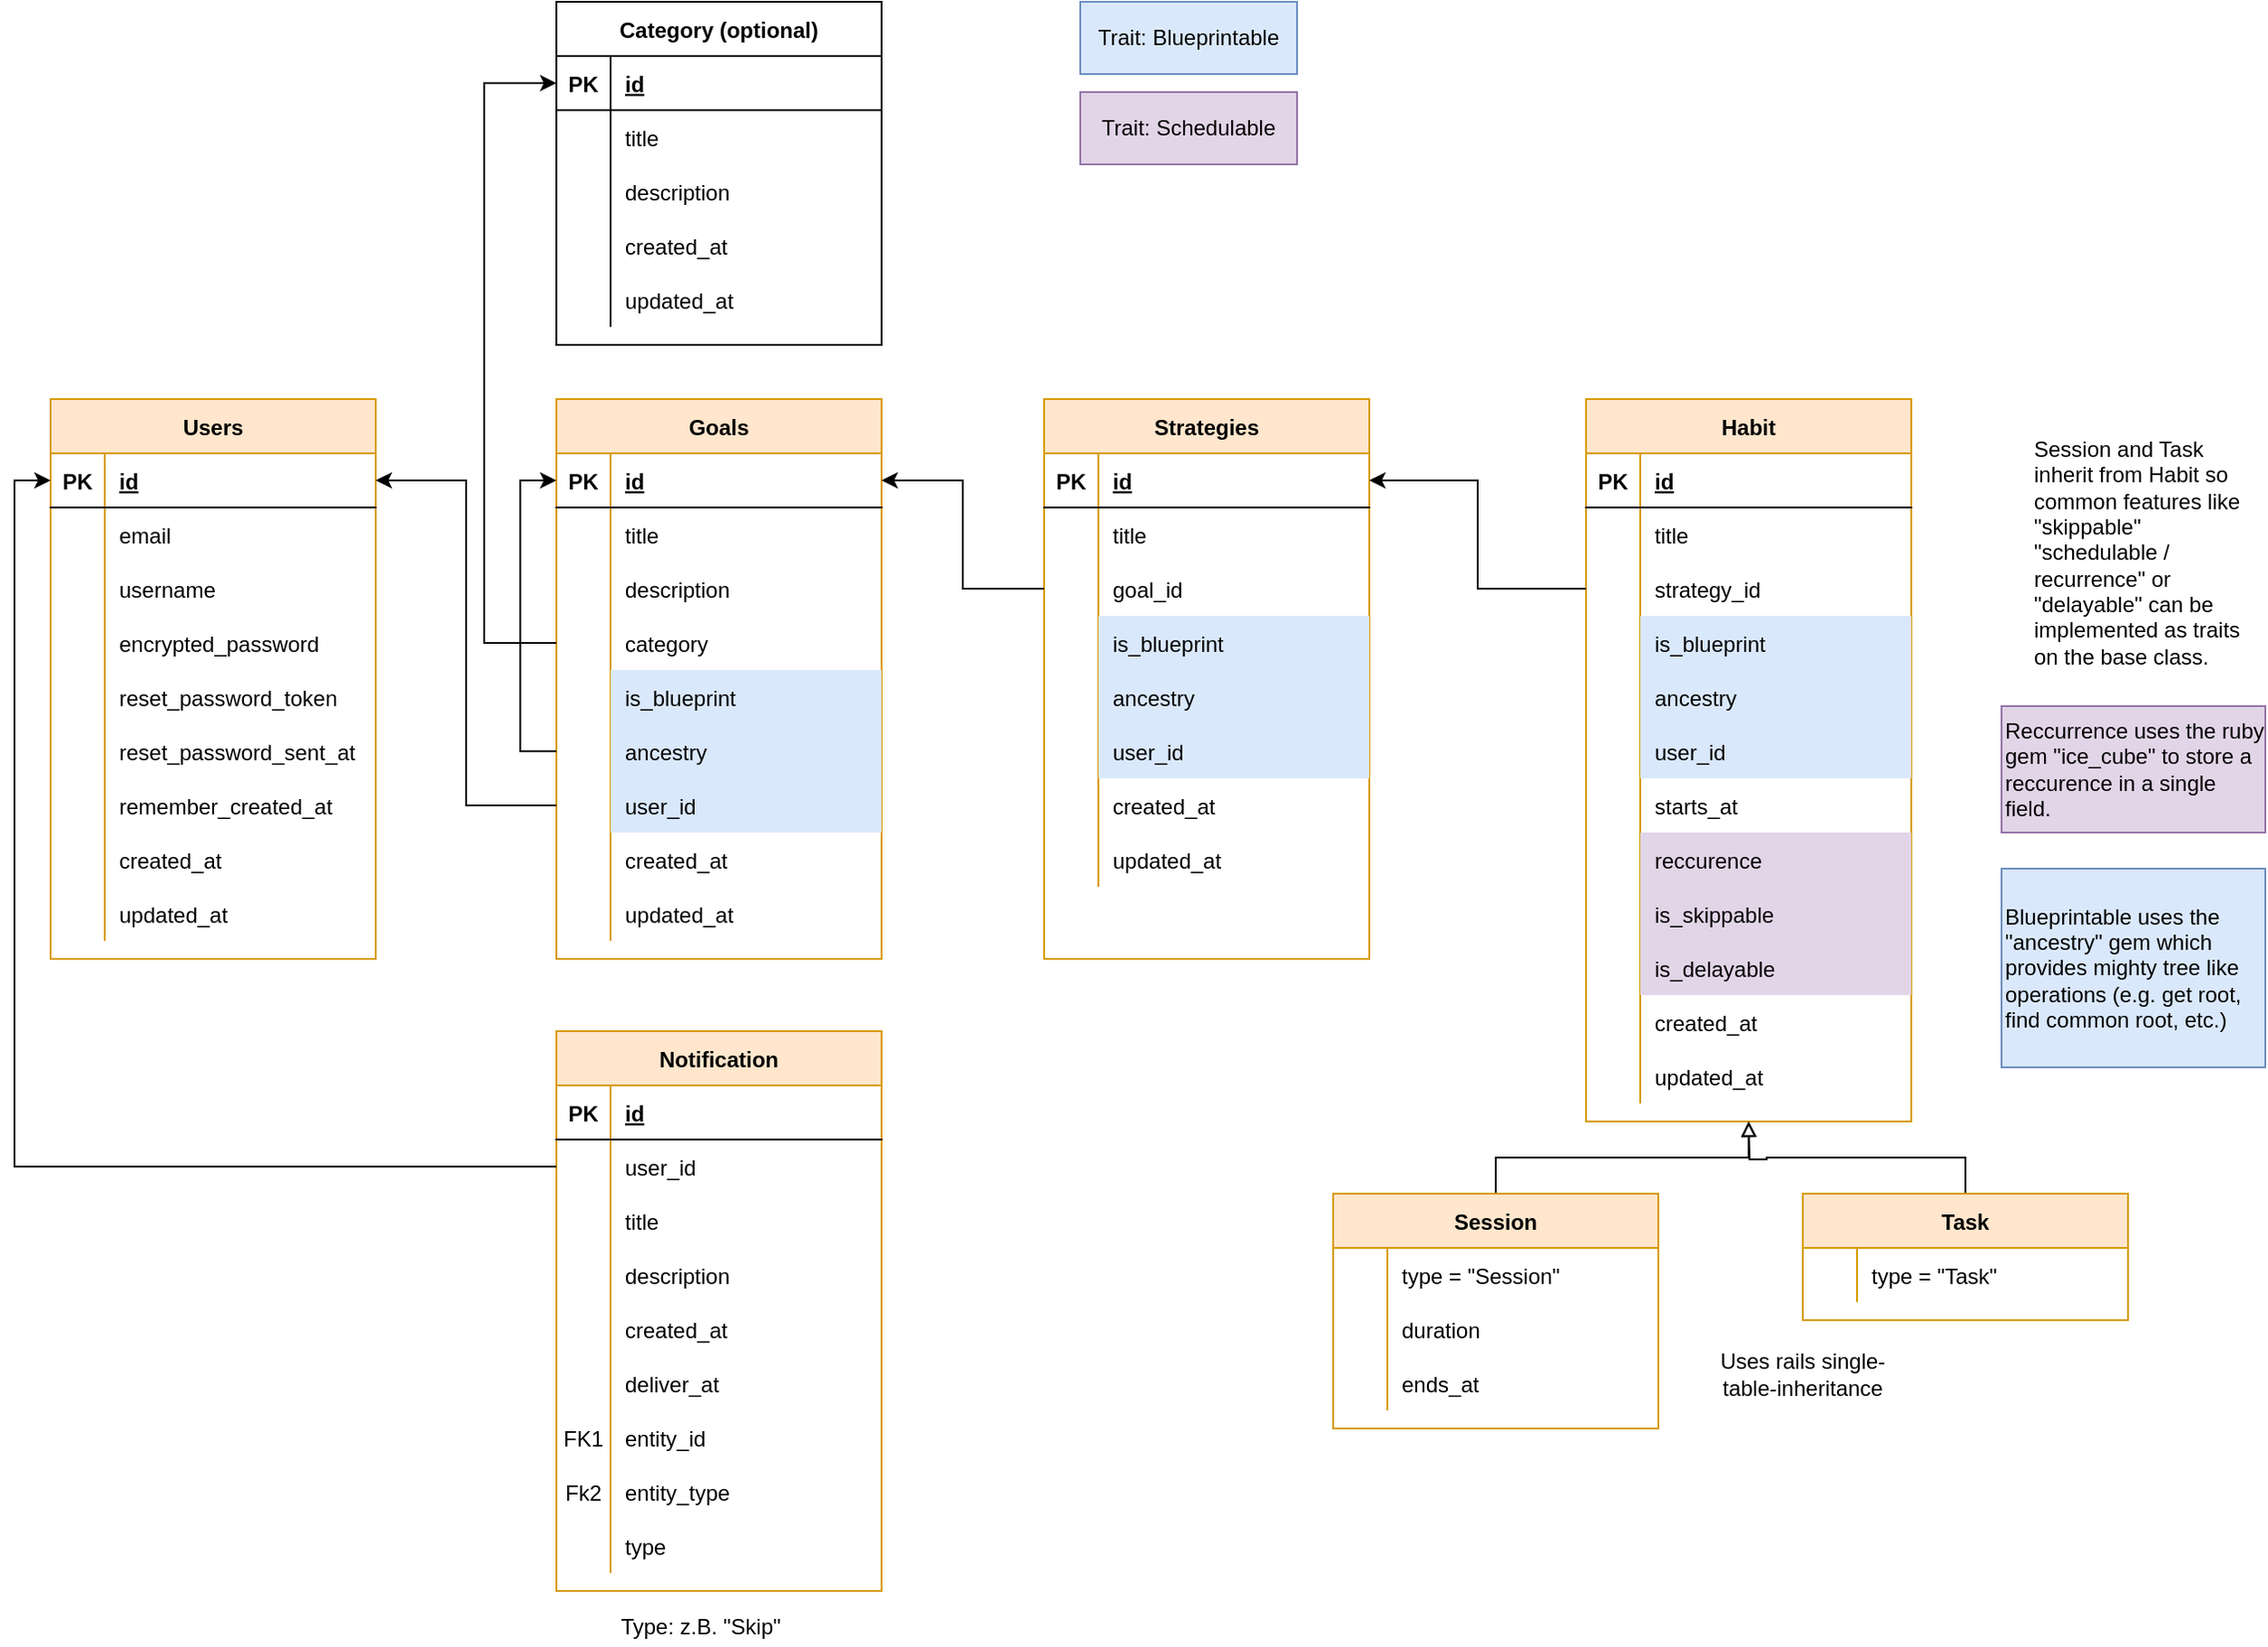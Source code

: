 <mxfile version="14.5.1" type="device"><diagram id="iod7akHwvHSzv4q-Z54l" name="Seite-1"><mxGraphModel dx="1310" dy="2136" grid="1" gridSize="10" guides="1" tooltips="1" connect="1" arrows="1" fold="1" page="1" pageScale="1" pageWidth="827" pageHeight="1169" math="0" shadow="0"><root><mxCell id="0"/><mxCell id="1" parent="0"/><mxCell id="cI2ZwkIICjgmsvH1FSpm-2" value="Users" style="shape=table;startSize=30;container=1;collapsible=1;childLayout=tableLayout;fixedRows=1;rowLines=0;fontStyle=1;align=center;resizeLast=1;fillColor=#ffe6cc;strokeColor=#d79b00;" parent="1" vertex="1"><mxGeometry x="80" y="160" width="180" height="310" as="geometry"/></mxCell><mxCell id="cI2ZwkIICjgmsvH1FSpm-3" value="" style="shape=partialRectangle;collapsible=0;dropTarget=0;pointerEvents=0;fillColor=none;top=0;left=0;bottom=1;right=0;points=[[0,0.5],[1,0.5]];portConstraint=eastwest;" parent="cI2ZwkIICjgmsvH1FSpm-2" vertex="1"><mxGeometry y="30" width="180" height="30" as="geometry"/></mxCell><mxCell id="cI2ZwkIICjgmsvH1FSpm-4" value="PK" style="shape=partialRectangle;connectable=0;fillColor=none;top=0;left=0;bottom=0;right=0;fontStyle=1;overflow=hidden;" parent="cI2ZwkIICjgmsvH1FSpm-3" vertex="1"><mxGeometry width="30" height="30" as="geometry"/></mxCell><mxCell id="cI2ZwkIICjgmsvH1FSpm-5" value="id" style="shape=partialRectangle;connectable=0;fillColor=none;top=0;left=0;bottom=0;right=0;align=left;spacingLeft=6;fontStyle=5;overflow=hidden;" parent="cI2ZwkIICjgmsvH1FSpm-3" vertex="1"><mxGeometry x="30" width="150" height="30" as="geometry"/></mxCell><mxCell id="cI2ZwkIICjgmsvH1FSpm-6" value="" style="shape=partialRectangle;collapsible=0;dropTarget=0;pointerEvents=0;fillColor=none;top=0;left=0;bottom=0;right=0;points=[[0,0.5],[1,0.5]];portConstraint=eastwest;" parent="cI2ZwkIICjgmsvH1FSpm-2" vertex="1"><mxGeometry y="60" width="180" height="30" as="geometry"/></mxCell><mxCell id="cI2ZwkIICjgmsvH1FSpm-7" value="" style="shape=partialRectangle;connectable=0;fillColor=none;top=0;left=0;bottom=0;right=0;editable=1;overflow=hidden;" parent="cI2ZwkIICjgmsvH1FSpm-6" vertex="1"><mxGeometry width="30" height="30" as="geometry"/></mxCell><mxCell id="cI2ZwkIICjgmsvH1FSpm-8" value="email" style="shape=partialRectangle;connectable=0;fillColor=none;top=0;left=0;bottom=0;right=0;align=left;spacingLeft=6;overflow=hidden;" parent="cI2ZwkIICjgmsvH1FSpm-6" vertex="1"><mxGeometry x="30" width="150" height="30" as="geometry"/></mxCell><mxCell id="WAV9Lztf5hKjZB7Wc6Pn-4" value="" style="shape=partialRectangle;collapsible=0;dropTarget=0;pointerEvents=0;fillColor=none;top=0;left=0;bottom=0;right=0;points=[[0,0.5],[1,0.5]];portConstraint=eastwest;" vertex="1" parent="cI2ZwkIICjgmsvH1FSpm-2"><mxGeometry y="90" width="180" height="30" as="geometry"/></mxCell><mxCell id="WAV9Lztf5hKjZB7Wc6Pn-5" value="" style="shape=partialRectangle;connectable=0;fillColor=none;top=0;left=0;bottom=0;right=0;editable=1;overflow=hidden;" vertex="1" parent="WAV9Lztf5hKjZB7Wc6Pn-4"><mxGeometry width="30" height="30" as="geometry"/></mxCell><mxCell id="WAV9Lztf5hKjZB7Wc6Pn-6" value="username" style="shape=partialRectangle;connectable=0;fillColor=none;top=0;left=0;bottom=0;right=0;align=left;spacingLeft=6;overflow=hidden;" vertex="1" parent="WAV9Lztf5hKjZB7Wc6Pn-4"><mxGeometry x="30" width="150" height="30" as="geometry"/></mxCell><mxCell id="cI2ZwkIICjgmsvH1FSpm-9" value="" style="shape=partialRectangle;collapsible=0;dropTarget=0;pointerEvents=0;fillColor=none;top=0;left=0;bottom=0;right=0;points=[[0,0.5],[1,0.5]];portConstraint=eastwest;" parent="cI2ZwkIICjgmsvH1FSpm-2" vertex="1"><mxGeometry y="120" width="180" height="30" as="geometry"/></mxCell><mxCell id="cI2ZwkIICjgmsvH1FSpm-10" value="" style="shape=partialRectangle;connectable=0;fillColor=none;top=0;left=0;bottom=0;right=0;editable=1;overflow=hidden;" parent="cI2ZwkIICjgmsvH1FSpm-9" vertex="1"><mxGeometry width="30" height="30" as="geometry"/></mxCell><mxCell id="cI2ZwkIICjgmsvH1FSpm-11" value="encrypted_password" style="shape=partialRectangle;connectable=0;fillColor=none;top=0;left=0;bottom=0;right=0;align=left;spacingLeft=6;overflow=hidden;" parent="cI2ZwkIICjgmsvH1FSpm-9" vertex="1"><mxGeometry x="30" width="150" height="30" as="geometry"/></mxCell><mxCell id="cI2ZwkIICjgmsvH1FSpm-12" value="" style="shape=partialRectangle;collapsible=0;dropTarget=0;pointerEvents=0;fillColor=none;top=0;left=0;bottom=0;right=0;points=[[0,0.5],[1,0.5]];portConstraint=eastwest;" parent="cI2ZwkIICjgmsvH1FSpm-2" vertex="1"><mxGeometry y="150" width="180" height="30" as="geometry"/></mxCell><mxCell id="cI2ZwkIICjgmsvH1FSpm-13" value="" style="shape=partialRectangle;connectable=0;fillColor=none;top=0;left=0;bottom=0;right=0;editable=1;overflow=hidden;" parent="cI2ZwkIICjgmsvH1FSpm-12" vertex="1"><mxGeometry width="30" height="30" as="geometry"/></mxCell><mxCell id="cI2ZwkIICjgmsvH1FSpm-14" value="reset_password_token" style="shape=partialRectangle;connectable=0;fillColor=none;top=0;left=0;bottom=0;right=0;align=left;spacingLeft=6;overflow=hidden;" parent="cI2ZwkIICjgmsvH1FSpm-12" vertex="1"><mxGeometry x="30" width="150" height="30" as="geometry"/></mxCell><mxCell id="cI2ZwkIICjgmsvH1FSpm-15" value="" style="shape=partialRectangle;collapsible=0;dropTarget=0;pointerEvents=0;fillColor=none;top=0;left=0;bottom=0;right=0;points=[[0,0.5],[1,0.5]];portConstraint=eastwest;" parent="cI2ZwkIICjgmsvH1FSpm-2" vertex="1"><mxGeometry y="180" width="180" height="30" as="geometry"/></mxCell><mxCell id="cI2ZwkIICjgmsvH1FSpm-16" value="" style="shape=partialRectangle;connectable=0;fillColor=none;top=0;left=0;bottom=0;right=0;editable=1;overflow=hidden;" parent="cI2ZwkIICjgmsvH1FSpm-15" vertex="1"><mxGeometry width="30" height="30" as="geometry"/></mxCell><mxCell id="cI2ZwkIICjgmsvH1FSpm-17" value="reset_password_sent_at" style="shape=partialRectangle;connectable=0;fillColor=none;top=0;left=0;bottom=0;right=0;align=left;spacingLeft=6;overflow=hidden;" parent="cI2ZwkIICjgmsvH1FSpm-15" vertex="1"><mxGeometry x="30" width="150" height="30" as="geometry"/></mxCell><mxCell id="cI2ZwkIICjgmsvH1FSpm-18" value="" style="shape=partialRectangle;collapsible=0;dropTarget=0;pointerEvents=0;fillColor=none;top=0;left=0;bottom=0;right=0;points=[[0,0.5],[1,0.5]];portConstraint=eastwest;" parent="cI2ZwkIICjgmsvH1FSpm-2" vertex="1"><mxGeometry y="210" width="180" height="30" as="geometry"/></mxCell><mxCell id="cI2ZwkIICjgmsvH1FSpm-19" value="" style="shape=partialRectangle;connectable=0;fillColor=none;top=0;left=0;bottom=0;right=0;editable=1;overflow=hidden;" parent="cI2ZwkIICjgmsvH1FSpm-18" vertex="1"><mxGeometry width="30" height="30" as="geometry"/></mxCell><mxCell id="cI2ZwkIICjgmsvH1FSpm-20" value="remember_created_at" style="shape=partialRectangle;connectable=0;fillColor=none;top=0;left=0;bottom=0;right=0;align=left;spacingLeft=6;overflow=hidden;" parent="cI2ZwkIICjgmsvH1FSpm-18" vertex="1"><mxGeometry x="30" width="150" height="30" as="geometry"/></mxCell><mxCell id="cI2ZwkIICjgmsvH1FSpm-21" value="" style="shape=partialRectangle;collapsible=0;dropTarget=0;pointerEvents=0;fillColor=none;top=0;left=0;bottom=0;right=0;points=[[0,0.5],[1,0.5]];portConstraint=eastwest;" parent="cI2ZwkIICjgmsvH1FSpm-2" vertex="1"><mxGeometry y="240" width="180" height="30" as="geometry"/></mxCell><mxCell id="cI2ZwkIICjgmsvH1FSpm-22" value="" style="shape=partialRectangle;connectable=0;fillColor=none;top=0;left=0;bottom=0;right=0;editable=1;overflow=hidden;" parent="cI2ZwkIICjgmsvH1FSpm-21" vertex="1"><mxGeometry width="30" height="30" as="geometry"/></mxCell><mxCell id="cI2ZwkIICjgmsvH1FSpm-23" value="created_at" style="shape=partialRectangle;connectable=0;fillColor=none;top=0;left=0;bottom=0;right=0;align=left;spacingLeft=6;overflow=hidden;" parent="cI2ZwkIICjgmsvH1FSpm-21" vertex="1"><mxGeometry x="30" width="150" height="30" as="geometry"/></mxCell><mxCell id="cI2ZwkIICjgmsvH1FSpm-24" value="" style="shape=partialRectangle;collapsible=0;dropTarget=0;pointerEvents=0;fillColor=none;top=0;left=0;bottom=0;right=0;points=[[0,0.5],[1,0.5]];portConstraint=eastwest;" parent="cI2ZwkIICjgmsvH1FSpm-2" vertex="1"><mxGeometry y="270" width="180" height="30" as="geometry"/></mxCell><mxCell id="cI2ZwkIICjgmsvH1FSpm-25" value="" style="shape=partialRectangle;connectable=0;fillColor=none;top=0;left=0;bottom=0;right=0;editable=1;overflow=hidden;" parent="cI2ZwkIICjgmsvH1FSpm-24" vertex="1"><mxGeometry width="30" height="30" as="geometry"/></mxCell><mxCell id="cI2ZwkIICjgmsvH1FSpm-26" value="updated_at" style="shape=partialRectangle;connectable=0;fillColor=none;top=0;left=0;bottom=0;right=0;align=left;spacingLeft=6;overflow=hidden;" parent="cI2ZwkIICjgmsvH1FSpm-24" vertex="1"><mxGeometry x="30" width="150" height="30" as="geometry"/></mxCell><mxCell id="cI2ZwkIICjgmsvH1FSpm-27" value="Goals" style="shape=table;startSize=30;container=1;collapsible=1;childLayout=tableLayout;fixedRows=1;rowLines=0;fontStyle=1;align=center;resizeLast=1;fillColor=#ffe6cc;strokeColor=#d79b00;" parent="1" vertex="1"><mxGeometry x="360" y="160" width="180" height="310" as="geometry"/></mxCell><mxCell id="cI2ZwkIICjgmsvH1FSpm-28" value="" style="shape=partialRectangle;collapsible=0;dropTarget=0;pointerEvents=0;fillColor=none;top=0;left=0;bottom=1;right=0;points=[[0,0.5],[1,0.5]];portConstraint=eastwest;" parent="cI2ZwkIICjgmsvH1FSpm-27" vertex="1"><mxGeometry y="30" width="180" height="30" as="geometry"/></mxCell><mxCell id="cI2ZwkIICjgmsvH1FSpm-29" value="PK" style="shape=partialRectangle;connectable=0;fillColor=none;top=0;left=0;bottom=0;right=0;fontStyle=1;overflow=hidden;" parent="cI2ZwkIICjgmsvH1FSpm-28" vertex="1"><mxGeometry width="30" height="30" as="geometry"/></mxCell><mxCell id="cI2ZwkIICjgmsvH1FSpm-30" value="id" style="shape=partialRectangle;connectable=0;fillColor=none;top=0;left=0;bottom=0;right=0;align=left;spacingLeft=6;fontStyle=5;overflow=hidden;" parent="cI2ZwkIICjgmsvH1FSpm-28" vertex="1"><mxGeometry x="30" width="150" height="30" as="geometry"/></mxCell><mxCell id="cI2ZwkIICjgmsvH1FSpm-31" value="" style="shape=partialRectangle;collapsible=0;dropTarget=0;pointerEvents=0;fillColor=none;top=0;left=0;bottom=0;right=0;points=[[0,0.5],[1,0.5]];portConstraint=eastwest;" parent="cI2ZwkIICjgmsvH1FSpm-27" vertex="1"><mxGeometry y="60" width="180" height="30" as="geometry"/></mxCell><mxCell id="cI2ZwkIICjgmsvH1FSpm-32" value="" style="shape=partialRectangle;connectable=0;fillColor=none;top=0;left=0;bottom=0;right=0;editable=1;overflow=hidden;" parent="cI2ZwkIICjgmsvH1FSpm-31" vertex="1"><mxGeometry width="30" height="30" as="geometry"/></mxCell><mxCell id="cI2ZwkIICjgmsvH1FSpm-33" value="title" style="shape=partialRectangle;connectable=0;fillColor=none;top=0;left=0;bottom=0;right=0;align=left;spacingLeft=6;overflow=hidden;" parent="cI2ZwkIICjgmsvH1FSpm-31" vertex="1"><mxGeometry x="30" width="150" height="30" as="geometry"/></mxCell><mxCell id="cI2ZwkIICjgmsvH1FSpm-34" value="" style="shape=partialRectangle;collapsible=0;dropTarget=0;pointerEvents=0;fillColor=none;top=0;left=0;bottom=0;right=0;points=[[0,0.5],[1,0.5]];portConstraint=eastwest;" parent="cI2ZwkIICjgmsvH1FSpm-27" vertex="1"><mxGeometry y="90" width="180" height="30" as="geometry"/></mxCell><mxCell id="cI2ZwkIICjgmsvH1FSpm-35" value="" style="shape=partialRectangle;connectable=0;fillColor=none;top=0;left=0;bottom=0;right=0;editable=1;overflow=hidden;" parent="cI2ZwkIICjgmsvH1FSpm-34" vertex="1"><mxGeometry width="30" height="30" as="geometry"/></mxCell><mxCell id="cI2ZwkIICjgmsvH1FSpm-36" value="description" style="shape=partialRectangle;connectable=0;fillColor=none;top=0;left=0;bottom=0;right=0;align=left;spacingLeft=6;overflow=hidden;" parent="cI2ZwkIICjgmsvH1FSpm-34" vertex="1"><mxGeometry x="30" width="150" height="30" as="geometry"/></mxCell><mxCell id="cI2ZwkIICjgmsvH1FSpm-37" value="" style="shape=partialRectangle;collapsible=0;dropTarget=0;pointerEvents=0;fillColor=none;top=0;left=0;bottom=0;right=0;points=[[0,0.5],[1,0.5]];portConstraint=eastwest;" parent="cI2ZwkIICjgmsvH1FSpm-27" vertex="1"><mxGeometry y="120" width="180" height="30" as="geometry"/></mxCell><mxCell id="cI2ZwkIICjgmsvH1FSpm-38" value="" style="shape=partialRectangle;connectable=0;fillColor=none;top=0;left=0;bottom=0;right=0;editable=1;overflow=hidden;" parent="cI2ZwkIICjgmsvH1FSpm-37" vertex="1"><mxGeometry width="30" height="30" as="geometry"/></mxCell><mxCell id="cI2ZwkIICjgmsvH1FSpm-39" value="category" style="shape=partialRectangle;connectable=0;fillColor=none;top=0;left=0;bottom=0;right=0;align=left;spacingLeft=6;overflow=hidden;" parent="cI2ZwkIICjgmsvH1FSpm-37" vertex="1"><mxGeometry x="30" width="150" height="30" as="geometry"/></mxCell><mxCell id="WAV9Lztf5hKjZB7Wc6Pn-42" value="" style="shape=partialRectangle;collapsible=0;dropTarget=0;pointerEvents=0;fillColor=none;top=0;left=0;bottom=0;right=0;points=[[0,0.5],[1,0.5]];portConstraint=eastwest;" vertex="1" parent="cI2ZwkIICjgmsvH1FSpm-27"><mxGeometry y="150" width="180" height="30" as="geometry"/></mxCell><mxCell id="WAV9Lztf5hKjZB7Wc6Pn-43" value="" style="shape=partialRectangle;connectable=0;fillColor=none;top=0;left=0;bottom=0;right=0;editable=1;overflow=hidden;" vertex="1" parent="WAV9Lztf5hKjZB7Wc6Pn-42"><mxGeometry width="30" height="30" as="geometry"/></mxCell><mxCell id="WAV9Lztf5hKjZB7Wc6Pn-44" value="is_blueprint" style="shape=partialRectangle;connectable=0;fillColor=#dae8fc;top=0;left=0;bottom=0;right=0;align=left;spacingLeft=6;overflow=hidden;strokeColor=#6c8ebf;" vertex="1" parent="WAV9Lztf5hKjZB7Wc6Pn-42"><mxGeometry x="30" width="150" height="30" as="geometry"/></mxCell><mxCell id="WAV9Lztf5hKjZB7Wc6Pn-80" style="edgeStyle=orthogonalEdgeStyle;rounded=0;orthogonalLoop=1;jettySize=auto;html=1;exitX=0;exitY=0.5;exitDx=0;exitDy=0;entryX=0;entryY=0.5;entryDx=0;entryDy=0;" edge="1" parent="cI2ZwkIICjgmsvH1FSpm-27" source="WAV9Lztf5hKjZB7Wc6Pn-35" target="cI2ZwkIICjgmsvH1FSpm-28"><mxGeometry relative="1" as="geometry"/></mxCell><mxCell id="WAV9Lztf5hKjZB7Wc6Pn-35" value="" style="shape=partialRectangle;collapsible=0;dropTarget=0;pointerEvents=0;fillColor=none;top=0;left=0;bottom=0;right=0;points=[[0,0.5],[1,0.5]];portConstraint=eastwest;" vertex="1" parent="cI2ZwkIICjgmsvH1FSpm-27"><mxGeometry y="180" width="180" height="30" as="geometry"/></mxCell><mxCell id="WAV9Lztf5hKjZB7Wc6Pn-36" value="" style="shape=partialRectangle;connectable=0;fillColor=none;top=0;left=0;bottom=0;right=0;editable=1;overflow=hidden;" vertex="1" parent="WAV9Lztf5hKjZB7Wc6Pn-35"><mxGeometry width="30" height="30" as="geometry"/></mxCell><mxCell id="WAV9Lztf5hKjZB7Wc6Pn-37" value="ancestry" style="shape=partialRectangle;connectable=0;fillColor=#dae8fc;top=0;left=0;bottom=0;right=0;align=left;spacingLeft=6;overflow=hidden;strokeColor=#6c8ebf;" vertex="1" parent="WAV9Lztf5hKjZB7Wc6Pn-35"><mxGeometry x="30" width="150" height="30" as="geometry"/></mxCell><mxCell id="WAV9Lztf5hKjZB7Wc6Pn-38" value="" style="shape=partialRectangle;collapsible=0;dropTarget=0;pointerEvents=0;fillColor=none;top=0;left=0;bottom=0;right=0;points=[[0,0.5],[1,0.5]];portConstraint=eastwest;" vertex="1" parent="cI2ZwkIICjgmsvH1FSpm-27"><mxGeometry y="210" width="180" height="30" as="geometry"/></mxCell><mxCell id="WAV9Lztf5hKjZB7Wc6Pn-39" value="" style="shape=partialRectangle;connectable=0;fillColor=none;top=0;left=0;bottom=0;right=0;editable=1;overflow=hidden;" vertex="1" parent="WAV9Lztf5hKjZB7Wc6Pn-38"><mxGeometry width="30" height="30" as="geometry"/></mxCell><mxCell id="WAV9Lztf5hKjZB7Wc6Pn-40" value="user_id" style="shape=partialRectangle;connectable=0;fillColor=#dae8fc;top=0;left=0;bottom=0;right=0;align=left;spacingLeft=6;overflow=hidden;strokeColor=#6c8ebf;" vertex="1" parent="WAV9Lztf5hKjZB7Wc6Pn-38"><mxGeometry x="30" width="150" height="30" as="geometry"/></mxCell><mxCell id="WAV9Lztf5hKjZB7Wc6Pn-45" value="" style="shape=partialRectangle;collapsible=0;dropTarget=0;pointerEvents=0;fillColor=none;top=0;left=0;bottom=0;right=0;points=[[0,0.5],[1,0.5]];portConstraint=eastwest;" vertex="1" parent="cI2ZwkIICjgmsvH1FSpm-27"><mxGeometry y="240" width="180" height="30" as="geometry"/></mxCell><mxCell id="WAV9Lztf5hKjZB7Wc6Pn-46" value="" style="shape=partialRectangle;connectable=0;fillColor=none;top=0;left=0;bottom=0;right=0;editable=1;overflow=hidden;" vertex="1" parent="WAV9Lztf5hKjZB7Wc6Pn-45"><mxGeometry width="30" height="30" as="geometry"/></mxCell><mxCell id="WAV9Lztf5hKjZB7Wc6Pn-47" value="created_at" style="shape=partialRectangle;connectable=0;fillColor=none;top=0;left=0;bottom=0;right=0;align=left;spacingLeft=6;overflow=hidden;" vertex="1" parent="WAV9Lztf5hKjZB7Wc6Pn-45"><mxGeometry x="30" width="150" height="30" as="geometry"/></mxCell><mxCell id="WAV9Lztf5hKjZB7Wc6Pn-48" value="" style="shape=partialRectangle;collapsible=0;dropTarget=0;pointerEvents=0;fillColor=none;top=0;left=0;bottom=0;right=0;points=[[0,0.5],[1,0.5]];portConstraint=eastwest;" vertex="1" parent="cI2ZwkIICjgmsvH1FSpm-27"><mxGeometry y="270" width="180" height="30" as="geometry"/></mxCell><mxCell id="WAV9Lztf5hKjZB7Wc6Pn-49" value="" style="shape=partialRectangle;connectable=0;fillColor=none;top=0;left=0;bottom=0;right=0;editable=1;overflow=hidden;" vertex="1" parent="WAV9Lztf5hKjZB7Wc6Pn-48"><mxGeometry width="30" height="30" as="geometry"/></mxCell><mxCell id="WAV9Lztf5hKjZB7Wc6Pn-50" value="updated_at" style="shape=partialRectangle;connectable=0;fillColor=none;top=0;left=0;bottom=0;right=0;align=left;spacingLeft=6;overflow=hidden;" vertex="1" parent="WAV9Lztf5hKjZB7Wc6Pn-48"><mxGeometry x="30" width="150" height="30" as="geometry"/></mxCell><mxCell id="cI2ZwkIICjgmsvH1FSpm-40" value="Strategies" style="shape=table;startSize=30;container=1;collapsible=1;childLayout=tableLayout;fixedRows=1;rowLines=0;fontStyle=1;align=center;resizeLast=1;fillColor=#ffe6cc;strokeColor=#d79b00;" parent="1" vertex="1"><mxGeometry x="630" y="160" width="180" height="310" as="geometry"/></mxCell><mxCell id="cI2ZwkIICjgmsvH1FSpm-41" value="" style="shape=partialRectangle;collapsible=0;dropTarget=0;pointerEvents=0;fillColor=none;top=0;left=0;bottom=1;right=0;points=[[0,0.5],[1,0.5]];portConstraint=eastwest;" parent="cI2ZwkIICjgmsvH1FSpm-40" vertex="1"><mxGeometry y="30" width="180" height="30" as="geometry"/></mxCell><mxCell id="cI2ZwkIICjgmsvH1FSpm-42" value="PK" style="shape=partialRectangle;connectable=0;fillColor=none;top=0;left=0;bottom=0;right=0;fontStyle=1;overflow=hidden;" parent="cI2ZwkIICjgmsvH1FSpm-41" vertex="1"><mxGeometry width="30" height="30" as="geometry"/></mxCell><mxCell id="cI2ZwkIICjgmsvH1FSpm-43" value="id" style="shape=partialRectangle;connectable=0;fillColor=none;top=0;left=0;bottom=0;right=0;align=left;spacingLeft=6;fontStyle=5;overflow=hidden;" parent="cI2ZwkIICjgmsvH1FSpm-41" vertex="1"><mxGeometry x="30" width="150" height="30" as="geometry"/></mxCell><mxCell id="cI2ZwkIICjgmsvH1FSpm-44" value="" style="shape=partialRectangle;collapsible=0;dropTarget=0;pointerEvents=0;fillColor=none;top=0;left=0;bottom=0;right=0;points=[[0,0.5],[1,0.5]];portConstraint=eastwest;" parent="cI2ZwkIICjgmsvH1FSpm-40" vertex="1"><mxGeometry y="60" width="180" height="30" as="geometry"/></mxCell><mxCell id="cI2ZwkIICjgmsvH1FSpm-45" value="" style="shape=partialRectangle;connectable=0;fillColor=none;top=0;left=0;bottom=0;right=0;editable=1;overflow=hidden;" parent="cI2ZwkIICjgmsvH1FSpm-44" vertex="1"><mxGeometry width="30" height="30" as="geometry"/></mxCell><mxCell id="cI2ZwkIICjgmsvH1FSpm-46" value="title" style="shape=partialRectangle;connectable=0;fillColor=none;top=0;left=0;bottom=0;right=0;align=left;spacingLeft=6;overflow=hidden;" parent="cI2ZwkIICjgmsvH1FSpm-44" vertex="1"><mxGeometry x="30" width="150" height="30" as="geometry"/></mxCell><mxCell id="WAV9Lztf5hKjZB7Wc6Pn-26" value="" style="shape=partialRectangle;collapsible=0;dropTarget=0;pointerEvents=0;fillColor=none;top=0;left=0;bottom=0;right=0;points=[[0,0.5],[1,0.5]];portConstraint=eastwest;" vertex="1" parent="cI2ZwkIICjgmsvH1FSpm-40"><mxGeometry y="90" width="180" height="30" as="geometry"/></mxCell><mxCell id="WAV9Lztf5hKjZB7Wc6Pn-27" value="" style="shape=partialRectangle;connectable=0;fillColor=none;top=0;left=0;bottom=0;right=0;editable=1;overflow=hidden;" vertex="1" parent="WAV9Lztf5hKjZB7Wc6Pn-26"><mxGeometry width="30" height="30" as="geometry"/></mxCell><mxCell id="WAV9Lztf5hKjZB7Wc6Pn-28" value="goal_id" style="shape=partialRectangle;connectable=0;fillColor=none;top=0;left=0;bottom=0;right=0;align=left;spacingLeft=6;overflow=hidden;" vertex="1" parent="WAV9Lztf5hKjZB7Wc6Pn-26"><mxGeometry x="30" width="150" height="30" as="geometry"/></mxCell><mxCell id="WAV9Lztf5hKjZB7Wc6Pn-81" value="" style="shape=partialRectangle;collapsible=0;dropTarget=0;pointerEvents=0;fillColor=none;top=0;left=0;bottom=0;right=0;points=[[0,0.5],[1,0.5]];portConstraint=eastwest;" vertex="1" parent="cI2ZwkIICjgmsvH1FSpm-40"><mxGeometry y="120" width="180" height="30" as="geometry"/></mxCell><mxCell id="WAV9Lztf5hKjZB7Wc6Pn-82" value="" style="shape=partialRectangle;connectable=0;fillColor=none;top=0;left=0;bottom=0;right=0;editable=1;overflow=hidden;" vertex="1" parent="WAV9Lztf5hKjZB7Wc6Pn-81"><mxGeometry width="30" height="30" as="geometry"/></mxCell><mxCell id="WAV9Lztf5hKjZB7Wc6Pn-83" value="is_blueprint" style="shape=partialRectangle;connectable=0;fillColor=#dae8fc;top=0;left=0;bottom=0;right=0;align=left;spacingLeft=6;overflow=hidden;strokeColor=#6c8ebf;" vertex="1" parent="WAV9Lztf5hKjZB7Wc6Pn-81"><mxGeometry x="30" width="150" height="30" as="geometry"/></mxCell><mxCell id="WAV9Lztf5hKjZB7Wc6Pn-84" value="" style="shape=partialRectangle;collapsible=0;dropTarget=0;pointerEvents=0;fillColor=none;top=0;left=0;bottom=0;right=0;points=[[0,0.5],[1,0.5]];portConstraint=eastwest;" vertex="1" parent="cI2ZwkIICjgmsvH1FSpm-40"><mxGeometry y="150" width="180" height="30" as="geometry"/></mxCell><mxCell id="WAV9Lztf5hKjZB7Wc6Pn-85" value="" style="shape=partialRectangle;connectable=0;fillColor=none;top=0;left=0;bottom=0;right=0;editable=1;overflow=hidden;" vertex="1" parent="WAV9Lztf5hKjZB7Wc6Pn-84"><mxGeometry width="30" height="30" as="geometry"/></mxCell><mxCell id="WAV9Lztf5hKjZB7Wc6Pn-86" value="ancestry" style="shape=partialRectangle;connectable=0;fillColor=#dae8fc;top=0;left=0;bottom=0;right=0;align=left;spacingLeft=6;overflow=hidden;strokeColor=#6c8ebf;" vertex="1" parent="WAV9Lztf5hKjZB7Wc6Pn-84"><mxGeometry x="30" width="150" height="30" as="geometry"/></mxCell><mxCell id="WAV9Lztf5hKjZB7Wc6Pn-87" value="" style="shape=partialRectangle;collapsible=0;dropTarget=0;pointerEvents=0;fillColor=none;top=0;left=0;bottom=0;right=0;points=[[0,0.5],[1,0.5]];portConstraint=eastwest;" vertex="1" parent="cI2ZwkIICjgmsvH1FSpm-40"><mxGeometry y="180" width="180" height="30" as="geometry"/></mxCell><mxCell id="WAV9Lztf5hKjZB7Wc6Pn-88" value="" style="shape=partialRectangle;connectable=0;fillColor=none;top=0;left=0;bottom=0;right=0;editable=1;overflow=hidden;" vertex="1" parent="WAV9Lztf5hKjZB7Wc6Pn-87"><mxGeometry width="30" height="30" as="geometry"/></mxCell><mxCell id="WAV9Lztf5hKjZB7Wc6Pn-89" value="user_id" style="shape=partialRectangle;connectable=0;fillColor=#dae8fc;top=0;left=0;bottom=0;right=0;align=left;spacingLeft=6;overflow=hidden;strokeColor=#6c8ebf;" vertex="1" parent="WAV9Lztf5hKjZB7Wc6Pn-87"><mxGeometry x="30" width="150" height="30" as="geometry"/></mxCell><mxCell id="cI2ZwkIICjgmsvH1FSpm-47" value="" style="shape=partialRectangle;collapsible=0;dropTarget=0;pointerEvents=0;fillColor=none;top=0;left=0;bottom=0;right=0;points=[[0,0.5],[1,0.5]];portConstraint=eastwest;" parent="cI2ZwkIICjgmsvH1FSpm-40" vertex="1"><mxGeometry y="210" width="180" height="30" as="geometry"/></mxCell><mxCell id="cI2ZwkIICjgmsvH1FSpm-48" value="" style="shape=partialRectangle;connectable=0;fillColor=none;top=0;left=0;bottom=0;right=0;editable=1;overflow=hidden;" parent="cI2ZwkIICjgmsvH1FSpm-47" vertex="1"><mxGeometry width="30" height="30" as="geometry"/></mxCell><mxCell id="cI2ZwkIICjgmsvH1FSpm-49" value="created_at" style="shape=partialRectangle;connectable=0;fillColor=none;top=0;left=0;bottom=0;right=0;align=left;spacingLeft=6;overflow=hidden;" parent="cI2ZwkIICjgmsvH1FSpm-47" vertex="1"><mxGeometry x="30" width="150" height="30" as="geometry"/></mxCell><mxCell id="cI2ZwkIICjgmsvH1FSpm-50" value="" style="shape=partialRectangle;collapsible=0;dropTarget=0;pointerEvents=0;fillColor=none;top=0;left=0;bottom=0;right=0;points=[[0,0.5],[1,0.5]];portConstraint=eastwest;" parent="cI2ZwkIICjgmsvH1FSpm-40" vertex="1"><mxGeometry y="240" width="180" height="30" as="geometry"/></mxCell><mxCell id="cI2ZwkIICjgmsvH1FSpm-51" value="" style="shape=partialRectangle;connectable=0;fillColor=none;top=0;left=0;bottom=0;right=0;editable=1;overflow=hidden;" parent="cI2ZwkIICjgmsvH1FSpm-50" vertex="1"><mxGeometry width="30" height="30" as="geometry"/></mxCell><mxCell id="cI2ZwkIICjgmsvH1FSpm-52" value="updated_at" style="shape=partialRectangle;connectable=0;fillColor=none;top=0;left=0;bottom=0;right=0;align=left;spacingLeft=6;overflow=hidden;" parent="cI2ZwkIICjgmsvH1FSpm-50" vertex="1"><mxGeometry x="30" width="150" height="30" as="geometry"/></mxCell><mxCell id="cI2ZwkIICjgmsvH1FSpm-53" value="Habit" style="shape=table;startSize=30;container=1;collapsible=1;childLayout=tableLayout;fixedRows=1;rowLines=0;fontStyle=1;align=center;resizeLast=1;fillColor=#ffe6cc;strokeColor=#d79b00;" parent="1" vertex="1"><mxGeometry x="930" y="160" width="180" height="400" as="geometry"/></mxCell><mxCell id="cI2ZwkIICjgmsvH1FSpm-54" value="" style="shape=partialRectangle;collapsible=0;dropTarget=0;pointerEvents=0;fillColor=none;top=0;left=0;bottom=1;right=0;points=[[0,0.5],[1,0.5]];portConstraint=eastwest;" parent="cI2ZwkIICjgmsvH1FSpm-53" vertex="1"><mxGeometry y="30" width="180" height="30" as="geometry"/></mxCell><mxCell id="cI2ZwkIICjgmsvH1FSpm-55" value="PK" style="shape=partialRectangle;connectable=0;fillColor=none;top=0;left=0;bottom=0;right=0;fontStyle=1;overflow=hidden;" parent="cI2ZwkIICjgmsvH1FSpm-54" vertex="1"><mxGeometry width="30" height="30" as="geometry"/></mxCell><mxCell id="cI2ZwkIICjgmsvH1FSpm-56" value="id" style="shape=partialRectangle;connectable=0;fillColor=none;top=0;left=0;bottom=0;right=0;align=left;spacingLeft=6;fontStyle=5;overflow=hidden;" parent="cI2ZwkIICjgmsvH1FSpm-54" vertex="1"><mxGeometry x="30" width="150" height="30" as="geometry"/></mxCell><mxCell id="cI2ZwkIICjgmsvH1FSpm-57" value="" style="shape=partialRectangle;collapsible=0;dropTarget=0;pointerEvents=0;fillColor=none;top=0;left=0;bottom=0;right=0;points=[[0,0.5],[1,0.5]];portConstraint=eastwest;" parent="cI2ZwkIICjgmsvH1FSpm-53" vertex="1"><mxGeometry y="60" width="180" height="30" as="geometry"/></mxCell><mxCell id="cI2ZwkIICjgmsvH1FSpm-58" value="" style="shape=partialRectangle;connectable=0;fillColor=none;top=0;left=0;bottom=0;right=0;editable=1;overflow=hidden;" parent="cI2ZwkIICjgmsvH1FSpm-57" vertex="1"><mxGeometry width="30" height="30" as="geometry"/></mxCell><mxCell id="cI2ZwkIICjgmsvH1FSpm-59" value="title" style="shape=partialRectangle;connectable=0;fillColor=none;top=0;left=0;bottom=0;right=0;align=left;spacingLeft=6;overflow=hidden;" parent="cI2ZwkIICjgmsvH1FSpm-57" vertex="1"><mxGeometry x="30" width="150" height="30" as="geometry"/></mxCell><mxCell id="cI2ZwkIICjgmsvH1FSpm-60" value="" style="shape=partialRectangle;collapsible=0;dropTarget=0;pointerEvents=0;fillColor=none;top=0;left=0;bottom=0;right=0;points=[[0,0.5],[1,0.5]];portConstraint=eastwest;" parent="cI2ZwkIICjgmsvH1FSpm-53" vertex="1"><mxGeometry y="90" width="180" height="30" as="geometry"/></mxCell><mxCell id="cI2ZwkIICjgmsvH1FSpm-61" value="" style="shape=partialRectangle;connectable=0;fillColor=none;top=0;left=0;bottom=0;right=0;editable=1;overflow=hidden;" parent="cI2ZwkIICjgmsvH1FSpm-60" vertex="1"><mxGeometry width="30" height="30" as="geometry"/></mxCell><mxCell id="cI2ZwkIICjgmsvH1FSpm-62" value="strategy_id" style="shape=partialRectangle;connectable=0;fillColor=none;top=0;left=0;bottom=0;right=0;align=left;spacingLeft=6;overflow=hidden;" parent="cI2ZwkIICjgmsvH1FSpm-60" vertex="1"><mxGeometry x="30" width="150" height="30" as="geometry"/></mxCell><mxCell id="WAV9Lztf5hKjZB7Wc6Pn-90" value="" style="shape=partialRectangle;collapsible=0;dropTarget=0;pointerEvents=0;fillColor=none;top=0;left=0;bottom=0;right=0;points=[[0,0.5],[1,0.5]];portConstraint=eastwest;" vertex="1" parent="cI2ZwkIICjgmsvH1FSpm-53"><mxGeometry y="120" width="180" height="30" as="geometry"/></mxCell><mxCell id="WAV9Lztf5hKjZB7Wc6Pn-91" value="" style="shape=partialRectangle;connectable=0;fillColor=none;top=0;left=0;bottom=0;right=0;editable=1;overflow=hidden;" vertex="1" parent="WAV9Lztf5hKjZB7Wc6Pn-90"><mxGeometry width="30" height="30" as="geometry"/></mxCell><mxCell id="WAV9Lztf5hKjZB7Wc6Pn-92" value="is_blueprint" style="shape=partialRectangle;connectable=0;fillColor=#dae8fc;top=0;left=0;bottom=0;right=0;align=left;spacingLeft=6;overflow=hidden;strokeColor=#6c8ebf;" vertex="1" parent="WAV9Lztf5hKjZB7Wc6Pn-90"><mxGeometry x="30" width="150" height="30" as="geometry"/></mxCell><mxCell id="WAV9Lztf5hKjZB7Wc6Pn-99" value="" style="shape=partialRectangle;collapsible=0;dropTarget=0;pointerEvents=0;fillColor=none;top=0;left=0;bottom=0;right=0;points=[[0,0.5],[1,0.5]];portConstraint=eastwest;" vertex="1" parent="cI2ZwkIICjgmsvH1FSpm-53"><mxGeometry y="150" width="180" height="30" as="geometry"/></mxCell><mxCell id="WAV9Lztf5hKjZB7Wc6Pn-100" value="" style="shape=partialRectangle;connectable=0;fillColor=none;top=0;left=0;bottom=0;right=0;editable=1;overflow=hidden;" vertex="1" parent="WAV9Lztf5hKjZB7Wc6Pn-99"><mxGeometry width="30" height="30" as="geometry"/></mxCell><mxCell id="WAV9Lztf5hKjZB7Wc6Pn-101" value="ancestry" style="shape=partialRectangle;connectable=0;fillColor=#dae8fc;top=0;left=0;bottom=0;right=0;align=left;spacingLeft=6;overflow=hidden;strokeColor=#6c8ebf;" vertex="1" parent="WAV9Lztf5hKjZB7Wc6Pn-99"><mxGeometry x="30" width="150" height="30" as="geometry"/></mxCell><mxCell id="WAV9Lztf5hKjZB7Wc6Pn-102" value="" style="shape=partialRectangle;collapsible=0;dropTarget=0;pointerEvents=0;fillColor=none;top=0;left=0;bottom=0;right=0;points=[[0,0.5],[1,0.5]];portConstraint=eastwest;" vertex="1" parent="cI2ZwkIICjgmsvH1FSpm-53"><mxGeometry y="180" width="180" height="30" as="geometry"/></mxCell><mxCell id="WAV9Lztf5hKjZB7Wc6Pn-103" value="" style="shape=partialRectangle;connectable=0;fillColor=none;top=0;left=0;bottom=0;right=0;editable=1;overflow=hidden;" vertex="1" parent="WAV9Lztf5hKjZB7Wc6Pn-102"><mxGeometry width="30" height="30" as="geometry"/></mxCell><mxCell id="WAV9Lztf5hKjZB7Wc6Pn-104" value="user_id" style="shape=partialRectangle;connectable=0;fillColor=#dae8fc;top=0;left=0;bottom=0;right=0;align=left;spacingLeft=6;overflow=hidden;strokeColor=#6c8ebf;" vertex="1" parent="WAV9Lztf5hKjZB7Wc6Pn-102"><mxGeometry x="30" width="150" height="30" as="geometry"/></mxCell><mxCell id="WAV9Lztf5hKjZB7Wc6Pn-105" value="" style="shape=partialRectangle;collapsible=0;dropTarget=0;pointerEvents=0;fillColor=none;top=0;left=0;bottom=0;right=0;points=[[0,0.5],[1,0.5]];portConstraint=eastwest;" vertex="1" parent="cI2ZwkIICjgmsvH1FSpm-53"><mxGeometry y="210" width="180" height="30" as="geometry"/></mxCell><mxCell id="WAV9Lztf5hKjZB7Wc6Pn-106" value="" style="shape=partialRectangle;connectable=0;fillColor=none;top=0;left=0;bottom=0;right=0;editable=1;overflow=hidden;" vertex="1" parent="WAV9Lztf5hKjZB7Wc6Pn-105"><mxGeometry width="30" height="30" as="geometry"/></mxCell><mxCell id="WAV9Lztf5hKjZB7Wc6Pn-107" value="starts_at" style="shape=partialRectangle;connectable=0;fillColor=none;top=0;left=0;bottom=0;right=0;align=left;spacingLeft=6;overflow=hidden;" vertex="1" parent="WAV9Lztf5hKjZB7Wc6Pn-105"><mxGeometry x="30" width="150" height="30" as="geometry"/></mxCell><mxCell id="WAV9Lztf5hKjZB7Wc6Pn-108" value="" style="shape=partialRectangle;collapsible=0;dropTarget=0;pointerEvents=0;fillColor=none;top=0;left=0;bottom=0;right=0;points=[[0,0.5],[1,0.5]];portConstraint=eastwest;" vertex="1" parent="cI2ZwkIICjgmsvH1FSpm-53"><mxGeometry y="240" width="180" height="30" as="geometry"/></mxCell><mxCell id="WAV9Lztf5hKjZB7Wc6Pn-109" value="" style="shape=partialRectangle;connectable=0;fillColor=none;top=0;left=0;bottom=0;right=0;editable=1;overflow=hidden;" vertex="1" parent="WAV9Lztf5hKjZB7Wc6Pn-108"><mxGeometry width="30" height="30" as="geometry"/></mxCell><mxCell id="WAV9Lztf5hKjZB7Wc6Pn-110" value="reccurence" style="shape=partialRectangle;connectable=0;fillColor=#e1d5e7;top=0;left=0;bottom=0;right=0;align=left;spacingLeft=6;overflow=hidden;strokeColor=#9673a6;" vertex="1" parent="WAV9Lztf5hKjZB7Wc6Pn-108"><mxGeometry x="30" width="150" height="30" as="geometry"/></mxCell><mxCell id="WAV9Lztf5hKjZB7Wc6Pn-129" value="" style="shape=partialRectangle;collapsible=0;dropTarget=0;pointerEvents=0;fillColor=none;top=0;left=0;bottom=0;right=0;points=[[0,0.5],[1,0.5]];portConstraint=eastwest;" vertex="1" parent="cI2ZwkIICjgmsvH1FSpm-53"><mxGeometry y="270" width="180" height="30" as="geometry"/></mxCell><mxCell id="WAV9Lztf5hKjZB7Wc6Pn-130" value="" style="shape=partialRectangle;connectable=0;fillColor=none;top=0;left=0;bottom=0;right=0;editable=1;overflow=hidden;" vertex="1" parent="WAV9Lztf5hKjZB7Wc6Pn-129"><mxGeometry width="30" height="30" as="geometry"/></mxCell><mxCell id="WAV9Lztf5hKjZB7Wc6Pn-131" value="is_skippable" style="shape=partialRectangle;connectable=0;fillColor=#e1d5e7;top=0;left=0;bottom=0;right=0;align=left;spacingLeft=6;overflow=hidden;strokeColor=#9673a6;" vertex="1" parent="WAV9Lztf5hKjZB7Wc6Pn-129"><mxGeometry x="30" width="150" height="30" as="geometry"/></mxCell><mxCell id="WAV9Lztf5hKjZB7Wc6Pn-132" value="" style="shape=partialRectangle;collapsible=0;dropTarget=0;pointerEvents=0;fillColor=none;top=0;left=0;bottom=0;right=0;points=[[0,0.5],[1,0.5]];portConstraint=eastwest;" vertex="1" parent="cI2ZwkIICjgmsvH1FSpm-53"><mxGeometry y="300" width="180" height="30" as="geometry"/></mxCell><mxCell id="WAV9Lztf5hKjZB7Wc6Pn-133" value="" style="shape=partialRectangle;connectable=0;fillColor=none;top=0;left=0;bottom=0;right=0;editable=1;overflow=hidden;" vertex="1" parent="WAV9Lztf5hKjZB7Wc6Pn-132"><mxGeometry width="30" height="30" as="geometry"/></mxCell><mxCell id="WAV9Lztf5hKjZB7Wc6Pn-134" value="is_delayable" style="shape=partialRectangle;connectable=0;fillColor=#e1d5e7;top=0;left=0;bottom=0;right=0;align=left;spacingLeft=6;overflow=hidden;strokeColor=#9673a6;" vertex="1" parent="WAV9Lztf5hKjZB7Wc6Pn-132"><mxGeometry x="30" width="150" height="30" as="geometry"/></mxCell><mxCell id="cI2ZwkIICjgmsvH1FSpm-63" value="" style="shape=partialRectangle;collapsible=0;dropTarget=0;pointerEvents=0;fillColor=none;top=0;left=0;bottom=0;right=0;points=[[0,0.5],[1,0.5]];portConstraint=eastwest;" parent="cI2ZwkIICjgmsvH1FSpm-53" vertex="1"><mxGeometry y="330" width="180" height="30" as="geometry"/></mxCell><mxCell id="cI2ZwkIICjgmsvH1FSpm-64" value="" style="shape=partialRectangle;connectable=0;fillColor=none;top=0;left=0;bottom=0;right=0;editable=1;overflow=hidden;" parent="cI2ZwkIICjgmsvH1FSpm-63" vertex="1"><mxGeometry width="30" height="30" as="geometry"/></mxCell><mxCell id="cI2ZwkIICjgmsvH1FSpm-65" value="created_at" style="shape=partialRectangle;connectable=0;fillColor=none;top=0;left=0;bottom=0;right=0;align=left;spacingLeft=6;overflow=hidden;" parent="cI2ZwkIICjgmsvH1FSpm-63" vertex="1"><mxGeometry x="30" width="150" height="30" as="geometry"/></mxCell><mxCell id="WAV9Lztf5hKjZB7Wc6Pn-32" value="" style="shape=partialRectangle;collapsible=0;dropTarget=0;pointerEvents=0;fillColor=none;top=0;left=0;bottom=0;right=0;points=[[0,0.5],[1,0.5]];portConstraint=eastwest;" vertex="1" parent="cI2ZwkIICjgmsvH1FSpm-53"><mxGeometry y="360" width="180" height="30" as="geometry"/></mxCell><mxCell id="WAV9Lztf5hKjZB7Wc6Pn-33" value="" style="shape=partialRectangle;connectable=0;fillColor=none;top=0;left=0;bottom=0;right=0;editable=1;overflow=hidden;" vertex="1" parent="WAV9Lztf5hKjZB7Wc6Pn-32"><mxGeometry width="30" height="30" as="geometry"/></mxCell><mxCell id="WAV9Lztf5hKjZB7Wc6Pn-34" value="updated_at" style="shape=partialRectangle;connectable=0;fillColor=none;top=0;left=0;bottom=0;right=0;align=left;spacingLeft=6;overflow=hidden;" vertex="1" parent="WAV9Lztf5hKjZB7Wc6Pn-32"><mxGeometry x="30" width="150" height="30" as="geometry"/></mxCell><mxCell id="WAV9Lztf5hKjZB7Wc6Pn-9" value="Category (optional)" style="shape=table;startSize=30;container=1;collapsible=1;childLayout=tableLayout;fixedRows=1;rowLines=0;fontStyle=1;align=center;resizeLast=1;" vertex="1" parent="1"><mxGeometry x="360" y="-60" width="180" height="190" as="geometry"/></mxCell><mxCell id="WAV9Lztf5hKjZB7Wc6Pn-10" value="" style="shape=partialRectangle;collapsible=0;dropTarget=0;pointerEvents=0;fillColor=none;top=0;left=0;bottom=1;right=0;points=[[0,0.5],[1,0.5]];portConstraint=eastwest;" vertex="1" parent="WAV9Lztf5hKjZB7Wc6Pn-9"><mxGeometry y="30" width="180" height="30" as="geometry"/></mxCell><mxCell id="WAV9Lztf5hKjZB7Wc6Pn-11" value="PK" style="shape=partialRectangle;connectable=0;fillColor=none;top=0;left=0;bottom=0;right=0;fontStyle=1;overflow=hidden;" vertex="1" parent="WAV9Lztf5hKjZB7Wc6Pn-10"><mxGeometry width="30" height="30" as="geometry"/></mxCell><mxCell id="WAV9Lztf5hKjZB7Wc6Pn-12" value="id" style="shape=partialRectangle;connectable=0;fillColor=none;top=0;left=0;bottom=0;right=0;align=left;spacingLeft=6;fontStyle=5;overflow=hidden;" vertex="1" parent="WAV9Lztf5hKjZB7Wc6Pn-10"><mxGeometry x="30" width="150" height="30" as="geometry"/></mxCell><mxCell id="WAV9Lztf5hKjZB7Wc6Pn-13" value="" style="shape=partialRectangle;collapsible=0;dropTarget=0;pointerEvents=0;fillColor=none;top=0;left=0;bottom=0;right=0;points=[[0,0.5],[1,0.5]];portConstraint=eastwest;" vertex="1" parent="WAV9Lztf5hKjZB7Wc6Pn-9"><mxGeometry y="60" width="180" height="30" as="geometry"/></mxCell><mxCell id="WAV9Lztf5hKjZB7Wc6Pn-14" value="" style="shape=partialRectangle;connectable=0;fillColor=none;top=0;left=0;bottom=0;right=0;editable=1;overflow=hidden;" vertex="1" parent="WAV9Lztf5hKjZB7Wc6Pn-13"><mxGeometry width="30" height="30" as="geometry"/></mxCell><mxCell id="WAV9Lztf5hKjZB7Wc6Pn-15" value="title" style="shape=partialRectangle;connectable=0;fillColor=none;top=0;left=0;bottom=0;right=0;align=left;spacingLeft=6;overflow=hidden;" vertex="1" parent="WAV9Lztf5hKjZB7Wc6Pn-13"><mxGeometry x="30" width="150" height="30" as="geometry"/></mxCell><mxCell id="WAV9Lztf5hKjZB7Wc6Pn-16" value="" style="shape=partialRectangle;collapsible=0;dropTarget=0;pointerEvents=0;fillColor=none;top=0;left=0;bottom=0;right=0;points=[[0,0.5],[1,0.5]];portConstraint=eastwest;" vertex="1" parent="WAV9Lztf5hKjZB7Wc6Pn-9"><mxGeometry y="90" width="180" height="30" as="geometry"/></mxCell><mxCell id="WAV9Lztf5hKjZB7Wc6Pn-17" value="" style="shape=partialRectangle;connectable=0;fillColor=none;top=0;left=0;bottom=0;right=0;editable=1;overflow=hidden;" vertex="1" parent="WAV9Lztf5hKjZB7Wc6Pn-16"><mxGeometry width="30" height="30" as="geometry"/></mxCell><mxCell id="WAV9Lztf5hKjZB7Wc6Pn-18" value="description" style="shape=partialRectangle;connectable=0;fillColor=none;top=0;left=0;bottom=0;right=0;align=left;spacingLeft=6;overflow=hidden;" vertex="1" parent="WAV9Lztf5hKjZB7Wc6Pn-16"><mxGeometry x="30" width="150" height="30" as="geometry"/></mxCell><mxCell id="WAV9Lztf5hKjZB7Wc6Pn-19" value="" style="shape=partialRectangle;collapsible=0;dropTarget=0;pointerEvents=0;fillColor=none;top=0;left=0;bottom=0;right=0;points=[[0,0.5],[1,0.5]];portConstraint=eastwest;" vertex="1" parent="WAV9Lztf5hKjZB7Wc6Pn-9"><mxGeometry y="120" width="180" height="30" as="geometry"/></mxCell><mxCell id="WAV9Lztf5hKjZB7Wc6Pn-20" value="" style="shape=partialRectangle;connectable=0;fillColor=none;top=0;left=0;bottom=0;right=0;editable=1;overflow=hidden;" vertex="1" parent="WAV9Lztf5hKjZB7Wc6Pn-19"><mxGeometry width="30" height="30" as="geometry"/></mxCell><mxCell id="WAV9Lztf5hKjZB7Wc6Pn-21" value="created_at" style="shape=partialRectangle;connectable=0;fillColor=none;top=0;left=0;bottom=0;right=0;align=left;spacingLeft=6;overflow=hidden;" vertex="1" parent="WAV9Lztf5hKjZB7Wc6Pn-19"><mxGeometry x="30" width="150" height="30" as="geometry"/></mxCell><mxCell id="WAV9Lztf5hKjZB7Wc6Pn-22" value="" style="shape=partialRectangle;collapsible=0;dropTarget=0;pointerEvents=0;fillColor=none;top=0;left=0;bottom=0;right=0;points=[[0,0.5],[1,0.5]];portConstraint=eastwest;" vertex="1" parent="WAV9Lztf5hKjZB7Wc6Pn-9"><mxGeometry y="150" width="180" height="30" as="geometry"/></mxCell><mxCell id="WAV9Lztf5hKjZB7Wc6Pn-23" value="" style="shape=partialRectangle;connectable=0;fillColor=none;top=0;left=0;bottom=0;right=0;editable=1;overflow=hidden;" vertex="1" parent="WAV9Lztf5hKjZB7Wc6Pn-22"><mxGeometry width="30" height="30" as="geometry"/></mxCell><mxCell id="WAV9Lztf5hKjZB7Wc6Pn-24" value="updated_at" style="shape=partialRectangle;connectable=0;fillColor=none;top=0;left=0;bottom=0;right=0;align=left;spacingLeft=6;overflow=hidden;" vertex="1" parent="WAV9Lztf5hKjZB7Wc6Pn-22"><mxGeometry x="30" width="150" height="30" as="geometry"/></mxCell><mxCell id="WAV9Lztf5hKjZB7Wc6Pn-25" style="edgeStyle=orthogonalEdgeStyle;rounded=0;orthogonalLoop=1;jettySize=auto;html=1;exitX=0;exitY=0.5;exitDx=0;exitDy=0;entryX=0;entryY=0.5;entryDx=0;entryDy=0;" edge="1" parent="1" source="cI2ZwkIICjgmsvH1FSpm-37" target="WAV9Lztf5hKjZB7Wc6Pn-10"><mxGeometry relative="1" as="geometry"><Array as="points"><mxPoint x="320" y="295"/><mxPoint x="320" y="-15"/></Array></mxGeometry></mxCell><mxCell id="WAV9Lztf5hKjZB7Wc6Pn-30" style="edgeStyle=orthogonalEdgeStyle;rounded=0;orthogonalLoop=1;jettySize=auto;html=1;exitX=0;exitY=0.5;exitDx=0;exitDy=0;entryX=1;entryY=0.5;entryDx=0;entryDy=0;" edge="1" parent="1" source="WAV9Lztf5hKjZB7Wc6Pn-26" target="cI2ZwkIICjgmsvH1FSpm-28"><mxGeometry relative="1" as="geometry"/></mxCell><mxCell id="WAV9Lztf5hKjZB7Wc6Pn-31" style="edgeStyle=orthogonalEdgeStyle;rounded=0;orthogonalLoop=1;jettySize=auto;html=1;exitX=0;exitY=0.5;exitDx=0;exitDy=0;entryX=1;entryY=0.5;entryDx=0;entryDy=0;" edge="1" parent="1" source="cI2ZwkIICjgmsvH1FSpm-60" target="cI2ZwkIICjgmsvH1FSpm-41"><mxGeometry relative="1" as="geometry"/></mxCell><mxCell id="WAV9Lztf5hKjZB7Wc6Pn-41" style="edgeStyle=orthogonalEdgeStyle;rounded=0;orthogonalLoop=1;jettySize=auto;html=1;exitX=0;exitY=0.5;exitDx=0;exitDy=0;entryX=1;entryY=0.5;entryDx=0;entryDy=0;" edge="1" parent="1" source="WAV9Lztf5hKjZB7Wc6Pn-38" target="cI2ZwkIICjgmsvH1FSpm-3"><mxGeometry relative="1" as="geometry"/></mxCell><mxCell id="WAV9Lztf5hKjZB7Wc6Pn-51" value="Notification" style="shape=table;startSize=30;container=1;collapsible=1;childLayout=tableLayout;fixedRows=1;rowLines=0;fontStyle=1;align=center;resizeLast=1;fillColor=#ffe6cc;strokeColor=#d79b00;" vertex="1" parent="1"><mxGeometry x="360" y="510" width="180" height="310" as="geometry"/></mxCell><mxCell id="WAV9Lztf5hKjZB7Wc6Pn-52" value="" style="shape=partialRectangle;collapsible=0;dropTarget=0;pointerEvents=0;fillColor=none;top=0;left=0;bottom=1;right=0;points=[[0,0.5],[1,0.5]];portConstraint=eastwest;" vertex="1" parent="WAV9Lztf5hKjZB7Wc6Pn-51"><mxGeometry y="30" width="180" height="30" as="geometry"/></mxCell><mxCell id="WAV9Lztf5hKjZB7Wc6Pn-53" value="PK" style="shape=partialRectangle;connectable=0;fillColor=none;top=0;left=0;bottom=0;right=0;fontStyle=1;overflow=hidden;" vertex="1" parent="WAV9Lztf5hKjZB7Wc6Pn-52"><mxGeometry width="30" height="30" as="geometry"/></mxCell><mxCell id="WAV9Lztf5hKjZB7Wc6Pn-54" value="id" style="shape=partialRectangle;connectable=0;fillColor=none;top=0;left=0;bottom=0;right=0;align=left;spacingLeft=6;fontStyle=5;overflow=hidden;" vertex="1" parent="WAV9Lztf5hKjZB7Wc6Pn-52"><mxGeometry x="30" width="150" height="30" as="geometry"/></mxCell><mxCell id="WAV9Lztf5hKjZB7Wc6Pn-55" value="" style="shape=partialRectangle;collapsible=0;dropTarget=0;pointerEvents=0;fillColor=none;top=0;left=0;bottom=0;right=0;points=[[0,0.5],[1,0.5]];portConstraint=eastwest;" vertex="1" parent="WAV9Lztf5hKjZB7Wc6Pn-51"><mxGeometry y="60" width="180" height="30" as="geometry"/></mxCell><mxCell id="WAV9Lztf5hKjZB7Wc6Pn-56" value="" style="shape=partialRectangle;connectable=0;fillColor=none;top=0;left=0;bottom=0;right=0;editable=1;overflow=hidden;" vertex="1" parent="WAV9Lztf5hKjZB7Wc6Pn-55"><mxGeometry width="30" height="30" as="geometry"/></mxCell><mxCell id="WAV9Lztf5hKjZB7Wc6Pn-57" value="user_id" style="shape=partialRectangle;connectable=0;fillColor=none;top=0;left=0;bottom=0;right=0;align=left;spacingLeft=6;overflow=hidden;" vertex="1" parent="WAV9Lztf5hKjZB7Wc6Pn-55"><mxGeometry x="30" width="150" height="30" as="geometry"/></mxCell><mxCell id="WAV9Lztf5hKjZB7Wc6Pn-71" value="" style="shape=partialRectangle;collapsible=0;dropTarget=0;pointerEvents=0;fillColor=none;top=0;left=0;bottom=0;right=0;points=[[0,0.5],[1,0.5]];portConstraint=eastwest;" vertex="1" parent="WAV9Lztf5hKjZB7Wc6Pn-51"><mxGeometry y="90" width="180" height="30" as="geometry"/></mxCell><mxCell id="WAV9Lztf5hKjZB7Wc6Pn-72" value="" style="shape=partialRectangle;connectable=0;fillColor=none;top=0;left=0;bottom=0;right=0;editable=1;overflow=hidden;" vertex="1" parent="WAV9Lztf5hKjZB7Wc6Pn-71"><mxGeometry width="30" height="30" as="geometry"/></mxCell><mxCell id="WAV9Lztf5hKjZB7Wc6Pn-73" value="title" style="shape=partialRectangle;connectable=0;fillColor=none;top=0;left=0;bottom=0;right=0;align=left;spacingLeft=6;overflow=hidden;" vertex="1" parent="WAV9Lztf5hKjZB7Wc6Pn-71"><mxGeometry x="30" width="150" height="30" as="geometry"/></mxCell><mxCell id="WAV9Lztf5hKjZB7Wc6Pn-74" value="" style="shape=partialRectangle;collapsible=0;dropTarget=0;pointerEvents=0;fillColor=none;top=0;left=0;bottom=0;right=0;points=[[0,0.5],[1,0.5]];portConstraint=eastwest;" vertex="1" parent="WAV9Lztf5hKjZB7Wc6Pn-51"><mxGeometry y="120" width="180" height="30" as="geometry"/></mxCell><mxCell id="WAV9Lztf5hKjZB7Wc6Pn-75" value="" style="shape=partialRectangle;connectable=0;fillColor=none;top=0;left=0;bottom=0;right=0;editable=1;overflow=hidden;" vertex="1" parent="WAV9Lztf5hKjZB7Wc6Pn-74"><mxGeometry width="30" height="30" as="geometry"/></mxCell><mxCell id="WAV9Lztf5hKjZB7Wc6Pn-76" value="description" style="shape=partialRectangle;connectable=0;fillColor=none;top=0;left=0;bottom=0;right=0;align=left;spacingLeft=6;overflow=hidden;" vertex="1" parent="WAV9Lztf5hKjZB7Wc6Pn-74"><mxGeometry x="30" width="150" height="30" as="geometry"/></mxCell><mxCell id="WAV9Lztf5hKjZB7Wc6Pn-61" value="" style="shape=partialRectangle;collapsible=0;dropTarget=0;pointerEvents=0;fillColor=none;top=0;left=0;bottom=0;right=0;points=[[0,0.5],[1,0.5]];portConstraint=eastwest;" vertex="1" parent="WAV9Lztf5hKjZB7Wc6Pn-51"><mxGeometry y="150" width="180" height="30" as="geometry"/></mxCell><mxCell id="WAV9Lztf5hKjZB7Wc6Pn-62" value="" style="shape=partialRectangle;connectable=0;fillColor=none;top=0;left=0;bottom=0;right=0;editable=1;overflow=hidden;" vertex="1" parent="WAV9Lztf5hKjZB7Wc6Pn-61"><mxGeometry width="30" height="30" as="geometry"/></mxCell><mxCell id="WAV9Lztf5hKjZB7Wc6Pn-63" value="created_at" style="shape=partialRectangle;connectable=0;fillColor=none;top=0;left=0;bottom=0;right=0;align=left;spacingLeft=6;overflow=hidden;" vertex="1" parent="WAV9Lztf5hKjZB7Wc6Pn-61"><mxGeometry x="30" width="150" height="30" as="geometry"/></mxCell><mxCell id="WAV9Lztf5hKjZB7Wc6Pn-58" value="" style="shape=partialRectangle;collapsible=0;dropTarget=0;pointerEvents=0;fillColor=none;top=0;left=0;bottom=0;right=0;points=[[0,0.5],[1,0.5]];portConstraint=eastwest;" vertex="1" parent="WAV9Lztf5hKjZB7Wc6Pn-51"><mxGeometry y="180" width="180" height="30" as="geometry"/></mxCell><mxCell id="WAV9Lztf5hKjZB7Wc6Pn-59" value="" style="shape=partialRectangle;connectable=0;fillColor=none;top=0;left=0;bottom=0;right=0;editable=1;overflow=hidden;" vertex="1" parent="WAV9Lztf5hKjZB7Wc6Pn-58"><mxGeometry width="30" height="30" as="geometry"/></mxCell><mxCell id="WAV9Lztf5hKjZB7Wc6Pn-60" value="deliver_at" style="shape=partialRectangle;connectable=0;fillColor=none;top=0;left=0;bottom=0;right=0;align=left;spacingLeft=6;overflow=hidden;" vertex="1" parent="WAV9Lztf5hKjZB7Wc6Pn-58"><mxGeometry x="30" width="150" height="30" as="geometry"/></mxCell><mxCell id="WAV9Lztf5hKjZB7Wc6Pn-65" value="" style="shape=partialRectangle;collapsible=0;dropTarget=0;pointerEvents=0;fillColor=none;top=0;left=0;bottom=0;right=0;points=[[0,0.5],[1,0.5]];portConstraint=eastwest;" vertex="1" parent="WAV9Lztf5hKjZB7Wc6Pn-51"><mxGeometry y="210" width="180" height="30" as="geometry"/></mxCell><mxCell id="WAV9Lztf5hKjZB7Wc6Pn-66" value="FK1" style="shape=partialRectangle;connectable=0;fillColor=none;top=0;left=0;bottom=0;right=0;editable=1;overflow=hidden;" vertex="1" parent="WAV9Lztf5hKjZB7Wc6Pn-65"><mxGeometry width="30" height="30" as="geometry"/></mxCell><mxCell id="WAV9Lztf5hKjZB7Wc6Pn-67" value="entity_id" style="shape=partialRectangle;connectable=0;fillColor=none;top=0;left=0;bottom=0;right=0;align=left;spacingLeft=6;overflow=hidden;" vertex="1" parent="WAV9Lztf5hKjZB7Wc6Pn-65"><mxGeometry x="30" width="150" height="30" as="geometry"/></mxCell><mxCell id="WAV9Lztf5hKjZB7Wc6Pn-68" value="" style="shape=partialRectangle;collapsible=0;dropTarget=0;pointerEvents=0;fillColor=none;top=0;left=0;bottom=0;right=0;points=[[0,0.5],[1,0.5]];portConstraint=eastwest;" vertex="1" parent="WAV9Lztf5hKjZB7Wc6Pn-51"><mxGeometry y="240" width="180" height="30" as="geometry"/></mxCell><mxCell id="WAV9Lztf5hKjZB7Wc6Pn-69" value="Fk2" style="shape=partialRectangle;connectable=0;fillColor=none;top=0;left=0;bottom=0;right=0;editable=1;overflow=hidden;" vertex="1" parent="WAV9Lztf5hKjZB7Wc6Pn-68"><mxGeometry width="30" height="30" as="geometry"/></mxCell><mxCell id="WAV9Lztf5hKjZB7Wc6Pn-70" value="entity_type" style="shape=partialRectangle;connectable=0;fillColor=none;top=0;left=0;bottom=0;right=0;align=left;spacingLeft=6;overflow=hidden;" vertex="1" parent="WAV9Lztf5hKjZB7Wc6Pn-68"><mxGeometry x="30" width="150" height="30" as="geometry"/></mxCell><mxCell id="WAV9Lztf5hKjZB7Wc6Pn-77" value="" style="shape=partialRectangle;collapsible=0;dropTarget=0;pointerEvents=0;fillColor=none;top=0;left=0;bottom=0;right=0;points=[[0,0.5],[1,0.5]];portConstraint=eastwest;" vertex="1" parent="WAV9Lztf5hKjZB7Wc6Pn-51"><mxGeometry y="270" width="180" height="30" as="geometry"/></mxCell><mxCell id="WAV9Lztf5hKjZB7Wc6Pn-78" value="" style="shape=partialRectangle;connectable=0;fillColor=none;top=0;left=0;bottom=0;right=0;editable=1;overflow=hidden;" vertex="1" parent="WAV9Lztf5hKjZB7Wc6Pn-77"><mxGeometry width="30" height="30" as="geometry"/></mxCell><mxCell id="WAV9Lztf5hKjZB7Wc6Pn-79" value="type" style="shape=partialRectangle;connectable=0;fillColor=none;top=0;left=0;bottom=0;right=0;align=left;spacingLeft=6;overflow=hidden;" vertex="1" parent="WAV9Lztf5hKjZB7Wc6Pn-77"><mxGeometry x="30" width="150" height="30" as="geometry"/></mxCell><mxCell id="WAV9Lztf5hKjZB7Wc6Pn-64" style="edgeStyle=orthogonalEdgeStyle;rounded=0;orthogonalLoop=1;jettySize=auto;html=1;exitX=0;exitY=0.5;exitDx=0;exitDy=0;entryX=0;entryY=0.5;entryDx=0;entryDy=0;" edge="1" parent="1" source="WAV9Lztf5hKjZB7Wc6Pn-55" target="cI2ZwkIICjgmsvH1FSpm-3"><mxGeometry relative="1" as="geometry"/></mxCell><mxCell id="WAV9Lztf5hKjZB7Wc6Pn-127" style="edgeStyle=orthogonalEdgeStyle;rounded=0;orthogonalLoop=1;jettySize=auto;html=1;exitX=0.5;exitY=0;exitDx=0;exitDy=0;entryX=0.5;entryY=1;entryDx=0;entryDy=0;endArrow=block;endFill=0;" edge="1" parent="1" source="WAV9Lztf5hKjZB7Wc6Pn-111" target="cI2ZwkIICjgmsvH1FSpm-53"><mxGeometry relative="1" as="geometry"><Array as="points"><mxPoint x="880" y="580"/><mxPoint x="1020" y="580"/></Array></mxGeometry></mxCell><mxCell id="WAV9Lztf5hKjZB7Wc6Pn-111" value="Session" style="shape=table;startSize=30;container=1;collapsible=1;childLayout=tableLayout;fixedRows=1;rowLines=0;fontStyle=1;align=center;resizeLast=1;fillColor=#ffe6cc;strokeColor=#d79b00;" vertex="1" parent="1"><mxGeometry x="790" y="600" width="180" height="130" as="geometry"/></mxCell><mxCell id="WAV9Lztf5hKjZB7Wc6Pn-115" value="" style="shape=partialRectangle;collapsible=0;dropTarget=0;pointerEvents=0;fillColor=none;top=0;left=0;bottom=0;right=0;points=[[0,0.5],[1,0.5]];portConstraint=eastwest;" vertex="1" parent="WAV9Lztf5hKjZB7Wc6Pn-111"><mxGeometry y="30" width="180" height="30" as="geometry"/></mxCell><mxCell id="WAV9Lztf5hKjZB7Wc6Pn-116" value="" style="shape=partialRectangle;connectable=0;fillColor=none;top=0;left=0;bottom=0;right=0;editable=1;overflow=hidden;" vertex="1" parent="WAV9Lztf5hKjZB7Wc6Pn-115"><mxGeometry width="30" height="30" as="geometry"/></mxCell><mxCell id="WAV9Lztf5hKjZB7Wc6Pn-117" value="type = &quot;Session&quot;" style="shape=partialRectangle;connectable=0;fillColor=none;top=0;left=0;bottom=0;right=0;align=left;spacingLeft=6;overflow=hidden;" vertex="1" parent="WAV9Lztf5hKjZB7Wc6Pn-115"><mxGeometry x="30" width="150" height="30" as="geometry"/></mxCell><mxCell id="WAV9Lztf5hKjZB7Wc6Pn-118" value="" style="shape=partialRectangle;collapsible=0;dropTarget=0;pointerEvents=0;fillColor=none;top=0;left=0;bottom=0;right=0;points=[[0,0.5],[1,0.5]];portConstraint=eastwest;" vertex="1" parent="WAV9Lztf5hKjZB7Wc6Pn-111"><mxGeometry y="60" width="180" height="30" as="geometry"/></mxCell><mxCell id="WAV9Lztf5hKjZB7Wc6Pn-119" value="" style="shape=partialRectangle;connectable=0;fillColor=none;top=0;left=0;bottom=0;right=0;editable=1;overflow=hidden;" vertex="1" parent="WAV9Lztf5hKjZB7Wc6Pn-118"><mxGeometry width="30" height="30" as="geometry"/></mxCell><mxCell id="WAV9Lztf5hKjZB7Wc6Pn-120" value="duration" style="shape=partialRectangle;connectable=0;fillColor=none;top=0;left=0;bottom=0;right=0;align=left;spacingLeft=6;overflow=hidden;" vertex="1" parent="WAV9Lztf5hKjZB7Wc6Pn-118"><mxGeometry x="30" width="150" height="30" as="geometry"/></mxCell><mxCell id="WAV9Lztf5hKjZB7Wc6Pn-121" value="" style="shape=partialRectangle;collapsible=0;dropTarget=0;pointerEvents=0;fillColor=none;top=0;left=0;bottom=0;right=0;points=[[0,0.5],[1,0.5]];portConstraint=eastwest;" vertex="1" parent="WAV9Lztf5hKjZB7Wc6Pn-111"><mxGeometry y="90" width="180" height="30" as="geometry"/></mxCell><mxCell id="WAV9Lztf5hKjZB7Wc6Pn-122" value="" style="shape=partialRectangle;connectable=0;fillColor=none;top=0;left=0;bottom=0;right=0;editable=1;overflow=hidden;" vertex="1" parent="WAV9Lztf5hKjZB7Wc6Pn-121"><mxGeometry width="30" height="30" as="geometry"/></mxCell><mxCell id="WAV9Lztf5hKjZB7Wc6Pn-123" value="ends_at" style="shape=partialRectangle;connectable=0;fillColor=none;top=0;left=0;bottom=0;right=0;align=left;spacingLeft=6;overflow=hidden;" vertex="1" parent="WAV9Lztf5hKjZB7Wc6Pn-121"><mxGeometry x="30" width="150" height="30" as="geometry"/></mxCell><mxCell id="WAV9Lztf5hKjZB7Wc6Pn-135" value="Trait: Blueprintable" style="rounded=0;whiteSpace=wrap;html=1;fillColor=#dae8fc;strokeColor=#6c8ebf;" vertex="1" parent="1"><mxGeometry x="650" y="-60" width="120" height="40" as="geometry"/></mxCell><mxCell id="WAV9Lztf5hKjZB7Wc6Pn-138" value="Trait: Schedulable" style="rounded=0;whiteSpace=wrap;html=1;fillColor=#e1d5e7;strokeColor=#9673a6;" vertex="1" parent="1"><mxGeometry x="650" y="-10" width="120" height="40" as="geometry"/></mxCell><mxCell id="WAV9Lztf5hKjZB7Wc6Pn-139" value="Type: z.B. &quot;Skip&quot;" style="text;html=1;strokeColor=none;fillColor=none;align=center;verticalAlign=middle;whiteSpace=wrap;rounded=0;" vertex="1" parent="1"><mxGeometry x="370" y="830" width="140" height="20" as="geometry"/></mxCell><mxCell id="WAV9Lztf5hKjZB7Wc6Pn-140" value="Uses rails single-table-inheritance" style="text;html=1;strokeColor=none;fillColor=none;align=center;verticalAlign=middle;whiteSpace=wrap;rounded=0;" vertex="1" parent="1"><mxGeometry x="990" y="680" width="120" height="40" as="geometry"/></mxCell><mxCell id="WAV9Lztf5hKjZB7Wc6Pn-153" style="edgeStyle=orthogonalEdgeStyle;rounded=0;orthogonalLoop=1;jettySize=auto;html=1;exitX=0.5;exitY=0;exitDx=0;exitDy=0;endArrow=block;endFill=0;" edge="1" parent="1" source="WAV9Lztf5hKjZB7Wc6Pn-142"><mxGeometry relative="1" as="geometry"><mxPoint x="1020" y="560" as="targetPoint"/></mxGeometry></mxCell><mxCell id="WAV9Lztf5hKjZB7Wc6Pn-142" value="Task" style="shape=table;startSize=30;container=1;collapsible=1;childLayout=tableLayout;fixedRows=1;rowLines=0;fontStyle=1;align=center;resizeLast=1;fillColor=#ffe6cc;strokeColor=#d79b00;" vertex="1" parent="1"><mxGeometry x="1050" y="600" width="180" height="70" as="geometry"/></mxCell><mxCell id="WAV9Lztf5hKjZB7Wc6Pn-143" value="" style="shape=partialRectangle;collapsible=0;dropTarget=0;pointerEvents=0;fillColor=none;top=0;left=0;bottom=0;right=0;points=[[0,0.5],[1,0.5]];portConstraint=eastwest;" vertex="1" parent="WAV9Lztf5hKjZB7Wc6Pn-142"><mxGeometry y="30" width="180" height="30" as="geometry"/></mxCell><mxCell id="WAV9Lztf5hKjZB7Wc6Pn-144" value="" style="shape=partialRectangle;connectable=0;fillColor=none;top=0;left=0;bottom=0;right=0;editable=1;overflow=hidden;" vertex="1" parent="WAV9Lztf5hKjZB7Wc6Pn-143"><mxGeometry width="30" height="30" as="geometry"/></mxCell><mxCell id="WAV9Lztf5hKjZB7Wc6Pn-145" value="type = &quot;Task&quot;" style="shape=partialRectangle;connectable=0;fillColor=none;top=0;left=0;bottom=0;right=0;align=left;spacingLeft=6;overflow=hidden;" vertex="1" parent="WAV9Lztf5hKjZB7Wc6Pn-143"><mxGeometry x="30" width="150" height="30" as="geometry"/></mxCell><mxCell id="WAV9Lztf5hKjZB7Wc6Pn-152" value="Session and Task inherit from Habit so common features like &quot;skippable&quot; &quot;schedulable / recurrence&quot; or &quot;delayable&quot; can be implemented as traits on the base class." style="text;html=1;strokeColor=none;fillColor=none;align=left;verticalAlign=middle;whiteSpace=wrap;rounded=0;" vertex="1" parent="1"><mxGeometry x="1176" y="170" width="130" height="150" as="geometry"/></mxCell><mxCell id="WAV9Lztf5hKjZB7Wc6Pn-154" value="Reccurrence uses the ruby gem &quot;ice_cube&quot; to store a reccurence in a single field." style="text;html=1;strokeColor=#9673a6;fillColor=#e1d5e7;align=left;verticalAlign=middle;whiteSpace=wrap;rounded=0;" vertex="1" parent="1"><mxGeometry x="1160" y="330" width="146" height="70" as="geometry"/></mxCell><mxCell id="WAV9Lztf5hKjZB7Wc6Pn-155" value="Blueprintable uses the &quot;ancestry&quot; gem which provides mighty tree like operations (e.g. get root, find common root, etc.)" style="text;html=1;strokeColor=#6c8ebf;fillColor=#dae8fc;align=left;verticalAlign=middle;whiteSpace=wrap;rounded=0;" vertex="1" parent="1"><mxGeometry x="1160" y="420" width="146" height="110" as="geometry"/></mxCell></root></mxGraphModel></diagram></mxfile>